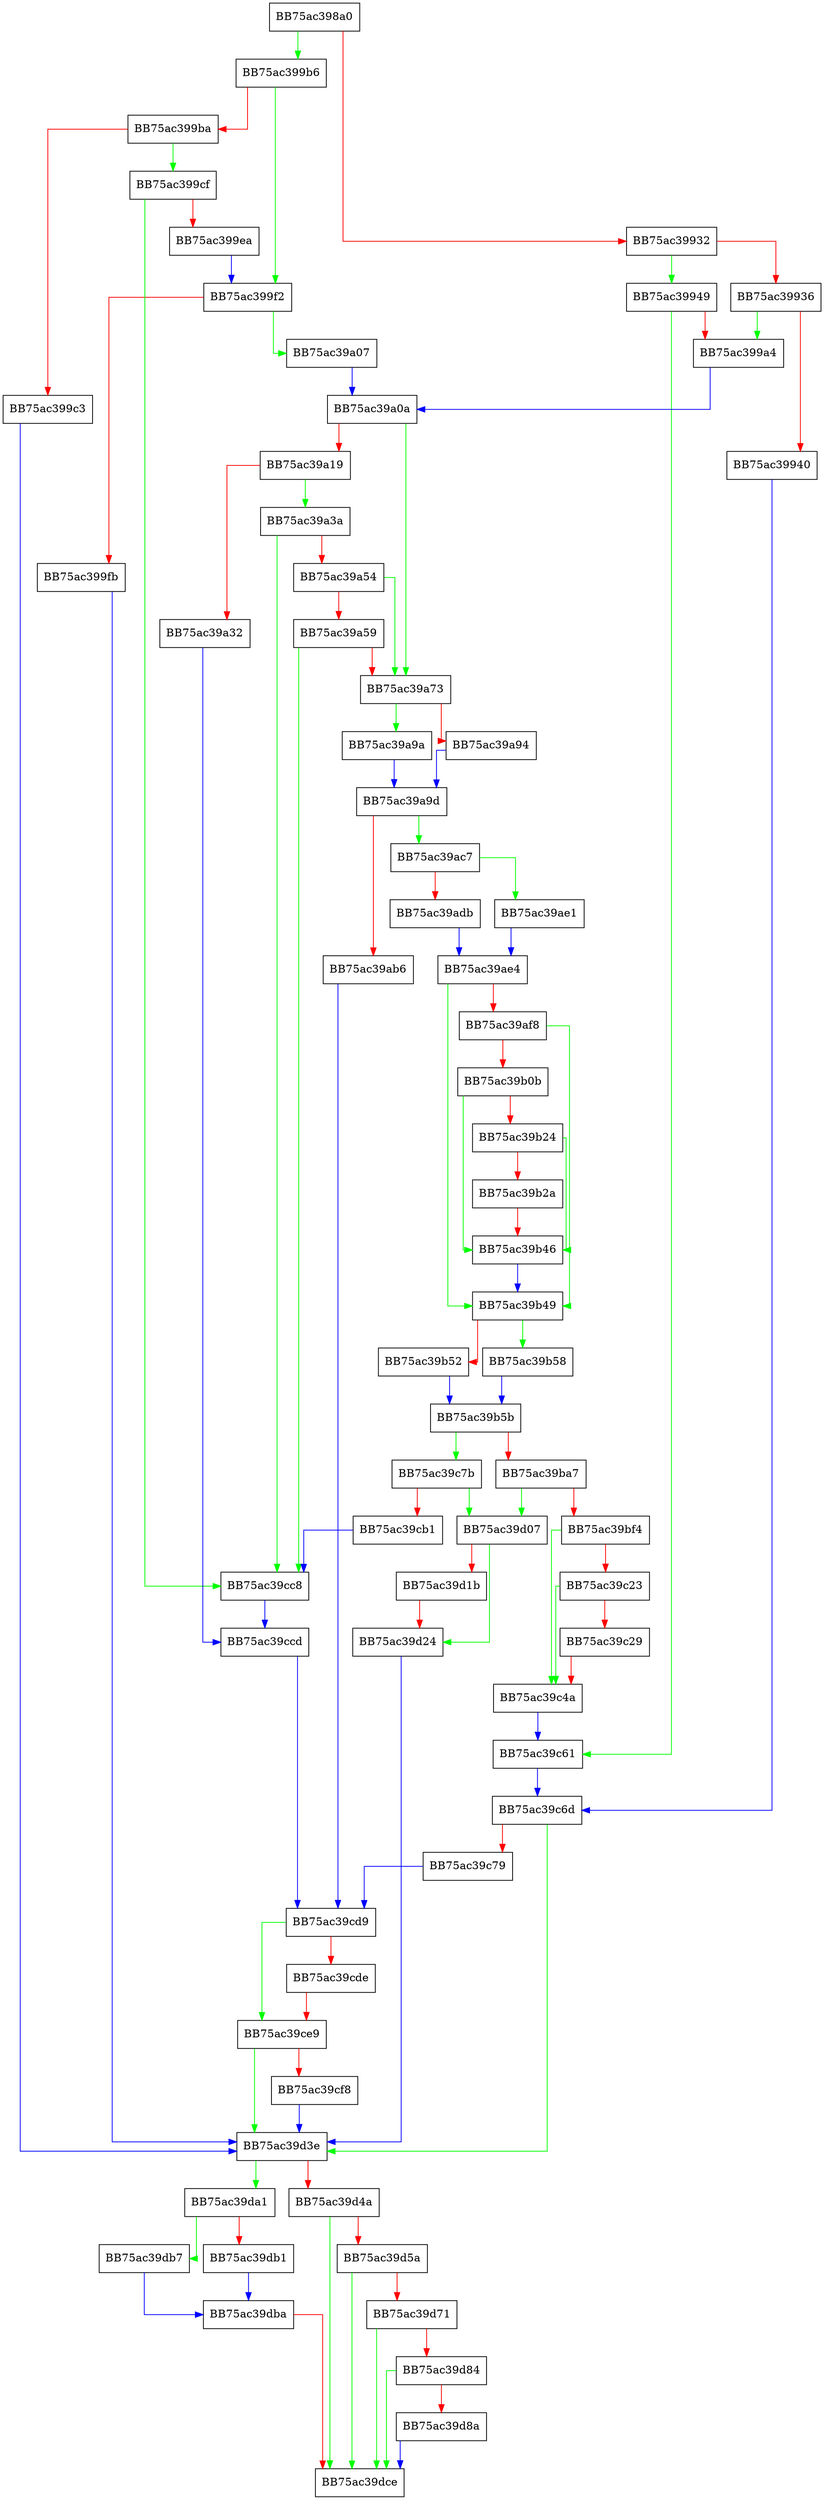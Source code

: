 digraph OpenFile {
  node [shape="box"];
  graph [splines=ortho];
  BB75ac398a0 -> BB75ac399b6 [color="green"];
  BB75ac398a0 -> BB75ac39932 [color="red"];
  BB75ac39932 -> BB75ac39949 [color="green"];
  BB75ac39932 -> BB75ac39936 [color="red"];
  BB75ac39936 -> BB75ac399a4 [color="green"];
  BB75ac39936 -> BB75ac39940 [color="red"];
  BB75ac39940 -> BB75ac39c6d [color="blue"];
  BB75ac39949 -> BB75ac39c61 [color="green"];
  BB75ac39949 -> BB75ac399a4 [color="red"];
  BB75ac399a4 -> BB75ac39a0a [color="blue"];
  BB75ac399b6 -> BB75ac399f2 [color="green"];
  BB75ac399b6 -> BB75ac399ba [color="red"];
  BB75ac399ba -> BB75ac399cf [color="green"];
  BB75ac399ba -> BB75ac399c3 [color="red"];
  BB75ac399c3 -> BB75ac39d3e [color="blue"];
  BB75ac399cf -> BB75ac39cc8 [color="green"];
  BB75ac399cf -> BB75ac399ea [color="red"];
  BB75ac399ea -> BB75ac399f2 [color="blue"];
  BB75ac399f2 -> BB75ac39a07 [color="green"];
  BB75ac399f2 -> BB75ac399fb [color="red"];
  BB75ac399fb -> BB75ac39d3e [color="blue"];
  BB75ac39a07 -> BB75ac39a0a [color="blue"];
  BB75ac39a0a -> BB75ac39a73 [color="green"];
  BB75ac39a0a -> BB75ac39a19 [color="red"];
  BB75ac39a19 -> BB75ac39a3a [color="green"];
  BB75ac39a19 -> BB75ac39a32 [color="red"];
  BB75ac39a32 -> BB75ac39ccd [color="blue"];
  BB75ac39a3a -> BB75ac39cc8 [color="green"];
  BB75ac39a3a -> BB75ac39a54 [color="red"];
  BB75ac39a54 -> BB75ac39a73 [color="green"];
  BB75ac39a54 -> BB75ac39a59 [color="red"];
  BB75ac39a59 -> BB75ac39cc8 [color="green"];
  BB75ac39a59 -> BB75ac39a73 [color="red"];
  BB75ac39a73 -> BB75ac39a9a [color="green"];
  BB75ac39a73 -> BB75ac39a94 [color="red"];
  BB75ac39a94 -> BB75ac39a9d [color="blue"];
  BB75ac39a9a -> BB75ac39a9d [color="blue"];
  BB75ac39a9d -> BB75ac39ac7 [color="green"];
  BB75ac39a9d -> BB75ac39ab6 [color="red"];
  BB75ac39ab6 -> BB75ac39cd9 [color="blue"];
  BB75ac39ac7 -> BB75ac39ae1 [color="green"];
  BB75ac39ac7 -> BB75ac39adb [color="red"];
  BB75ac39adb -> BB75ac39ae4 [color="blue"];
  BB75ac39ae1 -> BB75ac39ae4 [color="blue"];
  BB75ac39ae4 -> BB75ac39b49 [color="green"];
  BB75ac39ae4 -> BB75ac39af8 [color="red"];
  BB75ac39af8 -> BB75ac39b49 [color="green"];
  BB75ac39af8 -> BB75ac39b0b [color="red"];
  BB75ac39b0b -> BB75ac39b46 [color="green"];
  BB75ac39b0b -> BB75ac39b24 [color="red"];
  BB75ac39b24 -> BB75ac39b46 [color="green"];
  BB75ac39b24 -> BB75ac39b2a [color="red"];
  BB75ac39b2a -> BB75ac39b46 [color="red"];
  BB75ac39b46 -> BB75ac39b49 [color="blue"];
  BB75ac39b49 -> BB75ac39b58 [color="green"];
  BB75ac39b49 -> BB75ac39b52 [color="red"];
  BB75ac39b52 -> BB75ac39b5b [color="blue"];
  BB75ac39b58 -> BB75ac39b5b [color="blue"];
  BB75ac39b5b -> BB75ac39c7b [color="green"];
  BB75ac39b5b -> BB75ac39ba7 [color="red"];
  BB75ac39ba7 -> BB75ac39d07 [color="green"];
  BB75ac39ba7 -> BB75ac39bf4 [color="red"];
  BB75ac39bf4 -> BB75ac39c4a [color="green"];
  BB75ac39bf4 -> BB75ac39c23 [color="red"];
  BB75ac39c23 -> BB75ac39c4a [color="green"];
  BB75ac39c23 -> BB75ac39c29 [color="red"];
  BB75ac39c29 -> BB75ac39c4a [color="red"];
  BB75ac39c4a -> BB75ac39c61 [color="blue"];
  BB75ac39c61 -> BB75ac39c6d [color="blue"];
  BB75ac39c6d -> BB75ac39d3e [color="green"];
  BB75ac39c6d -> BB75ac39c79 [color="red"];
  BB75ac39c79 -> BB75ac39cd9 [color="blue"];
  BB75ac39c7b -> BB75ac39d07 [color="green"];
  BB75ac39c7b -> BB75ac39cb1 [color="red"];
  BB75ac39cb1 -> BB75ac39cc8 [color="blue"];
  BB75ac39cc8 -> BB75ac39ccd [color="blue"];
  BB75ac39ccd -> BB75ac39cd9 [color="blue"];
  BB75ac39cd9 -> BB75ac39ce9 [color="green"];
  BB75ac39cd9 -> BB75ac39cde [color="red"];
  BB75ac39cde -> BB75ac39ce9 [color="red"];
  BB75ac39ce9 -> BB75ac39d3e [color="green"];
  BB75ac39ce9 -> BB75ac39cf8 [color="red"];
  BB75ac39cf8 -> BB75ac39d3e [color="blue"];
  BB75ac39d07 -> BB75ac39d24 [color="green"];
  BB75ac39d07 -> BB75ac39d1b [color="red"];
  BB75ac39d1b -> BB75ac39d24 [color="red"];
  BB75ac39d24 -> BB75ac39d3e [color="blue"];
  BB75ac39d3e -> BB75ac39da1 [color="green"];
  BB75ac39d3e -> BB75ac39d4a [color="red"];
  BB75ac39d4a -> BB75ac39dce [color="green"];
  BB75ac39d4a -> BB75ac39d5a [color="red"];
  BB75ac39d5a -> BB75ac39dce [color="green"];
  BB75ac39d5a -> BB75ac39d71 [color="red"];
  BB75ac39d71 -> BB75ac39dce [color="green"];
  BB75ac39d71 -> BB75ac39d84 [color="red"];
  BB75ac39d84 -> BB75ac39dce [color="green"];
  BB75ac39d84 -> BB75ac39d8a [color="red"];
  BB75ac39d8a -> BB75ac39dce [color="blue"];
  BB75ac39da1 -> BB75ac39db7 [color="green"];
  BB75ac39da1 -> BB75ac39db1 [color="red"];
  BB75ac39db1 -> BB75ac39dba [color="blue"];
  BB75ac39db7 -> BB75ac39dba [color="blue"];
  BB75ac39dba -> BB75ac39dce [color="red"];
}